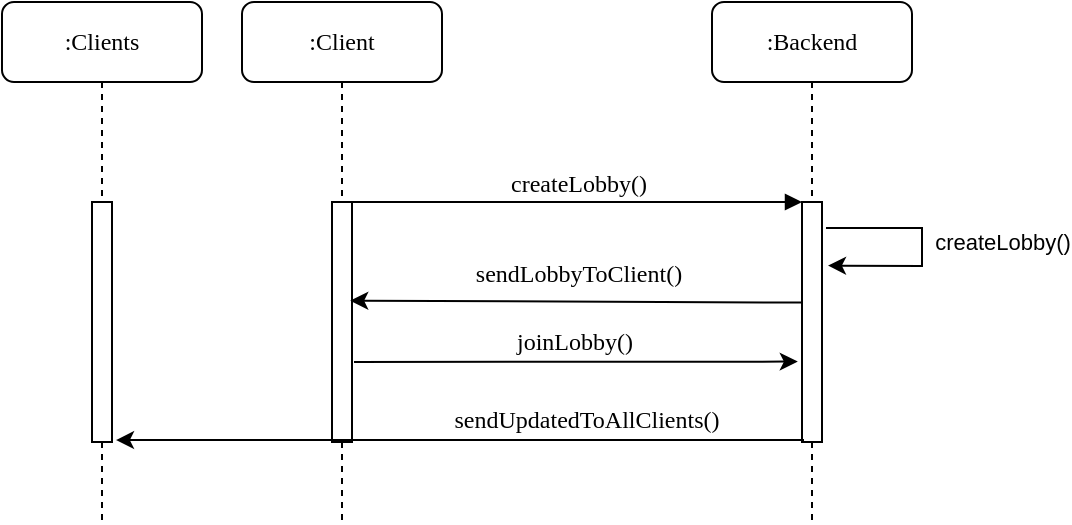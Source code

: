 <mxfile version="10.6.7" type="device"><diagram name="Page-1" id="13e1069c-82ec-6db2-03f1-153e76fe0fe0"><mxGraphModel dx="1010" dy="538" grid="1" gridSize="10" guides="1" tooltips="1" connect="1" arrows="1" fold="1" page="1" pageScale="1" pageWidth="1100" pageHeight="850" background="#ffffff" math="0" shadow="0"><root><mxCell id="0"/><mxCell id="1" parent="0"/><mxCell id="QauHJXUIPZ7belkubtNB-1" value=":Backend" style="shape=umlLifeline;perimeter=lifelinePerimeter;whiteSpace=wrap;html=1;container=1;collapsible=0;recursiveResize=0;outlineConnect=0;rounded=1;shadow=0;comic=0;labelBackgroundColor=none;strokeColor=#000000;strokeWidth=1;fillColor=#FFFFFF;fontFamily=Verdana;fontSize=12;fontColor=#000000;align=center;" parent="1" vertex="1"><mxGeometry x="595" y="80" width="100" height="260" as="geometry"/></mxCell><mxCell id="QauHJXUIPZ7belkubtNB-2" value="" style="html=1;points=[];perimeter=orthogonalPerimeter;rounded=0;shadow=0;comic=0;labelBackgroundColor=none;strokeColor=#000000;strokeWidth=1;fillColor=#FFFFFF;fontFamily=Verdana;fontSize=12;fontColor=#000000;align=center;" parent="QauHJXUIPZ7belkubtNB-1" vertex="1"><mxGeometry x="45" y="100" width="10" height="120" as="geometry"/></mxCell><mxCell id="QauHJXUIPZ7belkubtNB-8" value="createLobby()" style="endArrow=classic;html=1;exitX=1.2;exitY=0.108;exitDx=0;exitDy=0;exitPerimeter=0;entryX=1.3;entryY=0.265;entryDx=0;entryDy=0;entryPerimeter=0;rounded=0;" parent="QauHJXUIPZ7belkubtNB-1" source="QauHJXUIPZ7belkubtNB-2" target="QauHJXUIPZ7belkubtNB-2" edge="1"><mxGeometry x="-0.158" y="-41" width="50" height="50" relative="1" as="geometry"><mxPoint x="-235" y="470" as="sourcePoint"/><mxPoint x="-185" y="420" as="targetPoint"/><Array as="points"><mxPoint x="105" y="113"/><mxPoint x="105" y="132"/></Array><mxPoint x="81" y="7" as="offset"/></mxGeometry></mxCell><mxCell id="QauHJXUIPZ7belkubtNB-3" value=":Client" style="shape=umlLifeline;perimeter=lifelinePerimeter;whiteSpace=wrap;html=1;container=1;collapsible=0;recursiveResize=0;outlineConnect=0;rounded=1;shadow=0;comic=0;labelBackgroundColor=none;strokeColor=#000000;strokeWidth=1;fillColor=#FFFFFF;fontFamily=Verdana;fontSize=12;fontColor=#000000;align=center;" parent="1" vertex="1"><mxGeometry x="360" y="80" width="100" height="260" as="geometry"/></mxCell><mxCell id="QauHJXUIPZ7belkubtNB-4" value="" style="html=1;points=[];perimeter=orthogonalPerimeter;rounded=0;shadow=0;comic=0;labelBackgroundColor=none;strokeColor=#000000;strokeWidth=1;fillColor=#FFFFFF;fontFamily=Verdana;fontSize=12;fontColor=#000000;align=center;" parent="QauHJXUIPZ7belkubtNB-3" vertex="1"><mxGeometry x="45" y="100" width="10" height="120" as="geometry"/></mxCell><mxCell id="QauHJXUIPZ7belkubtNB-5" value="createLobby()" style="html=1;verticalAlign=bottom;endArrow=block;entryX=0;entryY=0;labelBackgroundColor=none;fontFamily=Verdana;fontSize=12;edgeStyle=elbowEdgeStyle;elbow=vertical;" parent="1" source="QauHJXUIPZ7belkubtNB-4" target="QauHJXUIPZ7belkubtNB-2" edge="1"><mxGeometry relative="1" as="geometry"><mxPoint x="520" y="190" as="sourcePoint"/></mxGeometry></mxCell><mxCell id="QauHJXUIPZ7belkubtNB-6" value="&lt;font face=&quot;Verdana&quot; style=&quot;font-size: 12px&quot;&gt;sendLobbyToClient()&lt;/font&gt;" style="endArrow=classic;html=1;entryX=0.91;entryY=0.411;entryDx=0;entryDy=0;entryPerimeter=0;exitX=-0.019;exitY=0.419;exitDx=0;exitDy=0;exitPerimeter=0;" parent="1" source="QauHJXUIPZ7belkubtNB-2" target="QauHJXUIPZ7belkubtNB-4" edge="1"><mxGeometry x="-0.014" y="-14" width="50" height="50" relative="1" as="geometry"><mxPoint x="639" y="216" as="sourcePoint"/><mxPoint x="418" y="219" as="targetPoint"/><Array as="points"/><mxPoint as="offset"/></mxGeometry></mxCell><mxCell id="QauHJXUIPZ7belkubtNB-9" value="&lt;font style=&quot;font-size: 12px&quot; face=&quot;Verdana&quot;&gt;joinLobby()&lt;/font&gt;" style="endArrow=classic;html=1;entryX=-0.21;entryY=0.665;entryDx=0;entryDy=0;entryPerimeter=0;" parent="1" target="QauHJXUIPZ7belkubtNB-2" edge="1"><mxGeometry x="-0.009" y="10" width="50" height="50" relative="1" as="geometry"><mxPoint x="416" y="260" as="sourcePoint"/><mxPoint x="645" y="290" as="targetPoint"/><Array as="points"/><mxPoint as="offset"/></mxGeometry></mxCell><mxCell id="QauHJXUIPZ7belkubtNB-11" value=":Clients" style="shape=umlLifeline;perimeter=lifelinePerimeter;whiteSpace=wrap;html=1;container=1;collapsible=0;recursiveResize=0;outlineConnect=0;rounded=1;shadow=0;comic=0;labelBackgroundColor=none;strokeColor=#000000;strokeWidth=1;fillColor=#FFFFFF;fontFamily=Verdana;fontSize=12;fontColor=#000000;align=center;" parent="1" vertex="1"><mxGeometry x="240" y="80" width="100" height="260" as="geometry"/></mxCell><mxCell id="QauHJXUIPZ7belkubtNB-12" value="" style="html=1;points=[];perimeter=orthogonalPerimeter;rounded=0;shadow=0;comic=0;labelBackgroundColor=none;strokeColor=#000000;strokeWidth=1;fillColor=#FFFFFF;fontFamily=Verdana;fontSize=12;fontColor=#000000;align=center;" parent="QauHJXUIPZ7belkubtNB-11" vertex="1"><mxGeometry x="45" y="100" width="10" height="120" as="geometry"/></mxCell><mxCell id="QauHJXUIPZ7belkubtNB-13" value="" style="endArrow=classic;html=1;exitX=0.1;exitY=0.992;exitDx=0;exitDy=0;exitPerimeter=0;entryX=1.2;entryY=0.992;entryDx=0;entryDy=0;entryPerimeter=0;" parent="1" source="QauHJXUIPZ7belkubtNB-2" target="QauHJXUIPZ7belkubtNB-12" edge="1"><mxGeometry width="50" height="50" relative="1" as="geometry"><mxPoint x="640" y="270" as="sourcePoint"/><mxPoint x="299" y="270" as="targetPoint"/></mxGeometry></mxCell><mxCell id="QauHJXUIPZ7belkubtNB-14" value="&lt;font face=&quot;Verdana&quot;&gt;sendUpdatedToAllClients()&lt;/font&gt;" style="text;html=1;resizable=0;points=[];align=center;verticalAlign=middle;labelBackgroundColor=#ffffff;" parent="QauHJXUIPZ7belkubtNB-13" vertex="1" connectable="0"><mxGeometry x="-0.314" relative="1" as="geometry"><mxPoint x="9" y="-10.5" as="offset"/></mxGeometry></mxCell></root></mxGraphModel></diagram></mxfile>